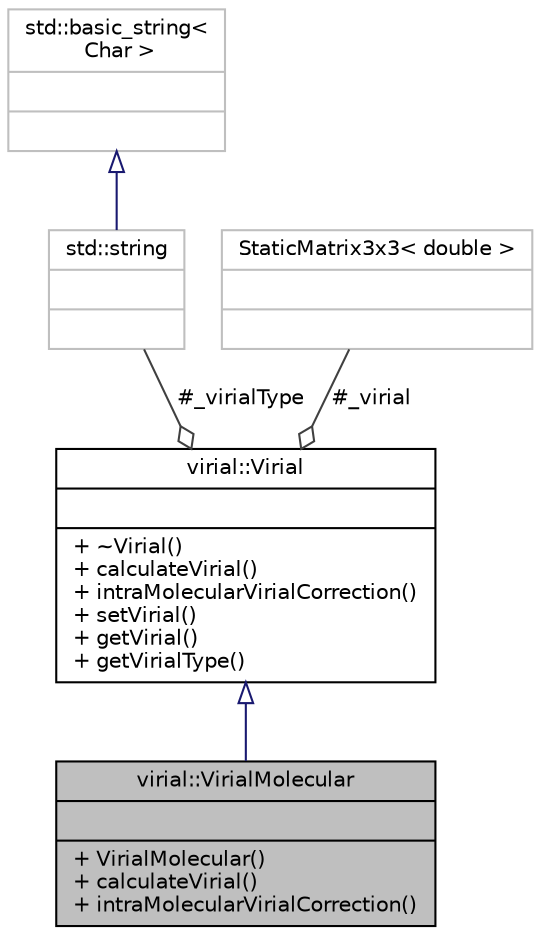 digraph "virial::VirialMolecular"
{
 // LATEX_PDF_SIZE
  edge [fontname="Helvetica",fontsize="10",labelfontname="Helvetica",labelfontsize="10"];
  node [fontname="Helvetica",fontsize="10",shape=record];
  Node1 [label="{virial::VirialMolecular\n||+ VirialMolecular()\l+ calculateVirial()\l+ intraMolecularVirialCorrection()\l}",height=0.2,width=0.4,color="black", fillcolor="grey75", style="filled", fontcolor="black",tooltip="Class for virial calculation of molecular systems."];
  Node2 -> Node1 [dir="back",color="midnightblue",fontsize="10",style="solid",arrowtail="onormal",fontname="Helvetica"];
  Node2 [label="{virial::Virial\n||+ ~Virial()\l+ calculateVirial()\l+ intraMolecularVirialCorrection()\l+ setVirial()\l+ getVirial()\l+ getVirialType()\l}",height=0.2,width=0.4,color="black", fillcolor="white", style="filled",URL="$classvirial_1_1Virial.html",tooltip="Base class for virial calculation."];
  Node3 -> Node2 [color="grey25",fontsize="10",style="solid",label=" #_virialType" ,arrowhead="odiamond",fontname="Helvetica"];
  Node3 [label="{std::string\n||}",height=0.2,width=0.4,color="grey75", fillcolor="white", style="filled",tooltip=" "];
  Node4 -> Node3 [dir="back",color="midnightblue",fontsize="10",style="solid",arrowtail="onormal",fontname="Helvetica"];
  Node4 [label="{std::basic_string\<\l Char \>\n||}",height=0.2,width=0.4,color="grey75", fillcolor="white", style="filled",tooltip=" "];
  Node5 -> Node2 [color="grey25",fontsize="10",style="solid",label=" #_virial" ,arrowhead="odiamond",fontname="Helvetica"];
  Node5 [label="{StaticMatrix3x3\< double \>\n||}",height=0.2,width=0.4,color="grey75", fillcolor="white", style="filled",tooltip=" "];
}
